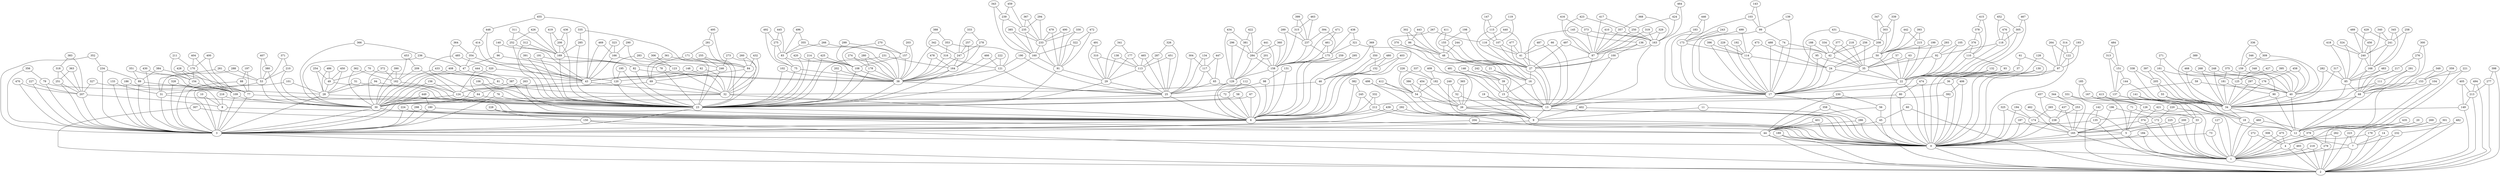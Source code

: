 graph{
   36 -- 0;
   106 -- 23;
   162 -- 30;
   232 -- 2;
   302 -- 48;
   372 -- 30;
   442 -- 50;
   494 -- 213;
   37 -- 22;
   107 -- 41;
   163 -- 87;
   233 -- 160;
   303 -- 208;
   373 -- 163;
   37 -- 0;
   107 -- 27;
   163 -- 13;
   233 -- 91;
   303 -- 50;
   373 -- 87;
   443 -- 48;
   38 -- 25;
   108 -- 38;
   164 -- 38;
   234 -- 89;
   304 -- 117;
   374 -- 165;
   38 -- 23;
   108 -- 23;
   164 -- 23;
   234 -- 3;
   304 -- 25;
   374 -- 1;
   444 -- 124;
   39 -- 15;
   109 -- 30;
   165 -- 0;
   235 -- 233;
   305 -- 118;
   375 -- 181;
   39 -- 13;
   109 -- 3;
   165 -- 1;
   235 -- 160;
   305 -- 22;
   375 -- 90;
   445 -- 83;
   478 -- 164;
   40 -- 34;
   110 -- 93;
   166 -- 123;
   236 -- 47;
   306 -- 123;
   376 -- 110;
   40 -- 12;
   110 -- 22;
   166 -- 43;
   236 -- 30;
   306 -- 32;
   376 -- 22;
   446 -- 173;
   446 -- 183;
   41 -- 27;
   111 -- 68;
   167 -- 126;
   237 -- 175;
   307 -- 150;
   377 -- 42;
   41 -- 13;
   111 -- 34;
   167 -- 33;
   237 -- 158;
   307 -- 2;
   377 -- 35;
   447 -- 65;
   495 -- 281;
   42 -- 35;
   112 -- 72;
   168 -- 85;
   238 -- 165;
   308 -- 4;
   378 -- 376;
   42 -- 17;
   112 -- 6;
   168 -- 68;
   238 -- 0;
   308 -- 1;
   378 -- 110;
   448 -- 43;
   462 -- 238;
   43 -- 32;
   113 -- 29;
   169 -- 78;
   239 -- 235;
   309 -- 159;
   379 -- 279;
   43 -- 30;
   113 -- 25;
   169 -- 23;
   239 -- 160;
   309 -- 40;
   379 -- 1;
   449 -- 3;
   44 -- 0;
   114 -- 24;
   170 -- 154;
   240 -- 168;
   310 -- 113;
   380 -- 53;
   44 -- 2;
   114 -- 17;
   170 -- 109;
   240 -- 85;
   310 -- 29;
   380 -- 30;
   450 -- 28;
   479 -- 233;
   45 -- 44;
   115 -- 107;
   171 -- 84;
   241 -- 240;
   311 -- 252;
   381 -- 284;
   45 -- 2;
   115 -- 27;
   171 -- 69;
   241 -- 168;
   311 -- 169;
   381 -- 129;
   451 -- 25;
   46 -- 25;
   116 -- 41;
   172 -- 165;
   242 -- 39;
   312 -- 169;
   382 -- 245;
   46 -- 6;
   116 -- 13;
   172 -- 1;
   242 -- 13;
   312 -- 23;
   382 -- 6;
   452 -- 118;
   496 -- 355;
   47 -- 43;
   117 -- 65;
   173 -- 114;
   243 -- 173;
   313 -- 151;
   383 -- 318;
   47 -- 30;
   117 -- 25;
   173 -- 17;
   243 -- 17;
   313 -- 137;
   383 -- 207;
   453 -- 162;
   463 -- 315;
   48 -- 27;
   118 -- 92;
   174 -- 5;
   244 -- 48;
   314 -- 122;
   384 -- 89;
   48 -- 16;
   118 -- 22;
   174 -- 0;
   244 -- 27;
   314 -- 97;
   384 -- 77;
   454 -- 26;
   49 -- 28;
   119 -- 115;
   175 -- 158;
   245 -- 212;
   315 -- 237;
   385 -- 233;
   49 -- 23;
   119 -- 107;
   175 -- 6;
   245 -- 6;
   315 -- 158;
   385 -- 160;
   455 -- 43;
   480 -- 152;
   50 -- 24;
   120 -- 64;
   176 -- 40;
   246 -- 120;
   316 -- 121;
   386 -- 54;
   447 -- 117;
   456 -- 240;
   78 -- 23;
   148 -- 32;
   204 -- 0;
   274 -- 38;
   344 -- 165;
   414 -- 43;
   484 -- 151;
   79 -- 28;
   149 -- 135;
   205 -- 55;
   275 -- 83;
   345 -- 241;
   415 -- 378;
   79 -- 3;
   149 -- 2;
   205 -- 34;
   275 -- 75;
   345 -- 168;
   415 -- 110;
   485 -- 64;
   497 -- 87;
   80 -- 26;
   150 -- 44;
   206 -- 169;
   276 -- 217;
   346 -- 159;
   416 -- 373;
   80 -- 0;
   150 -- 2;
   206 -- 23;
   276 -- 68;
   346 -- 40;
   416 -- 87;
   486 -- 28;
   81 -- 32;
   151 -- 144;
   207 -- 8;
   277 -- 213;
   347 -- 303;
   417 -- 250;
   81 -- 30;
   151 -- 137;
   207 -- 3;
   277 -- 2;
   347 -- 208;
   417 -- 87;
   487 -- 13;
   4 -- 2;
   82 -- 38;
   152 -- 46;
   208 -- 50;
   278 -- 247;
   348 -- 125;
   418 -- 240;
   82 -- 23;
   152 -- 6;
   208 -- 24;
   278 -- 164;
   348 -- 40;
   418 -- 85;
   481 -- 39;
   488 -- 17;
   448 -- 414;
   83 -- 75;
   153 -- 40;
   209 -- 162;
   279 -- 1;
   349 -- 153;
   419 -- 206;
   83 -- 38;
   153 -- 12;
   209 -- 124;
   279 -- 2;
   349 -- 12;
   419 -- 169;
   489 -- 240;
   84 -- 69;
   154 -- 109;
   210 -- 53;
   280 -- 178;
   350 -- 152;
   420 -- 108;
   84 -- 32;
   154 -- 3;
   210 -- 30;
   280 -- 38;
   350 -- 46;
   420 -- 23;
   490 -- 91;
   3 -- 2;
   85 -- 68;
   155 -- 48;
   211 -- 170;
   281 -- 171;
   351 -- 89;
   85 -- 34;
   155 -- 27;
   211 -- 154;
   7 -- 2;
   281 -- 84;
   351 -- 77;
   421 -- 1;
   491 -- 29;
   7 -- 1;
   86 -- 48;
   156 -- 124;
   212 -- 6;
   282 -- 85;
   352 -- 234;
   422 -- 381;
   86 -- 16;
   156 -- 30;
   212 -- 0;
   9 -- 0;
   282 -- 34;
   352 -- 3;
   422 -- 284;
   492 -- 75;
   6 -- 0;
   87 -- 27;
   157 -- 108;
   213 -- 149;
   6 -- 3;
   283 -- 246;
   353 -- 316;
   87 -- 13;
   157 -- 38;
   213 -- 2;
   9 -- 3;
   283 -- 120;
   353 -- 121;
   423 -- 87;
   482 -- 232;
   493 -- 2;
   449 -- 180;
   88 -- 77;
   158 -- 129;
   214 -- 108;
   5 -- 1;
   284 -- 158;
   354 -- 47;
   88 -- 3;
   158 -- 6;
   214 -- 23;
   284 -- 129;
   354 -- 43;
   424 -- 163;
   494 -- 2;
   5 -- 0;
   89 -- 77;
   159 -- 125;
   215 -- 50;
   285 -- 169;
   355 -- 83;
   425 -- 108;
   89 -- 3;
   159 -- 40;
   215 -- 22;
   8 -- 3;
   285 -- 23;
   355 -- 38;
   425 -- 23;
   495 -- 84;
   4 -- 1;
   90 -- 34;
   160 -- 91;
   216 -- 8;
   286 -- 44;
   356 -- 79;
   426 -- 252;
   90 -- 12;
   160 -- 23;
   216 -- 6;
   8 -- 6;
   286 -- 0;
   356 -- 3;
   426 -- 169;
   496 -- 83;
   3 -- 0;
   91 -- 29;
   161 -- 125;
   217 -- 85;
   287 -- 113;
   357 -- 163;
   427 -- 125;
   91 -- 23;
   161 -- 34;
   217 -- 68;
   287 -- 25;
   357 -- 87;
   427 -- 40;
   1 -- 2;
   497 -- 27;
   0 -- 2;
   92 -- 35;
   162 -- 124;
   218 -- 42;
   288 -- 53;
   358 -- 286;
   428 -- 154;
   483 -- 85;
   498 -- 54;
   450 -- 49;
   0 -- 1;
   467 -- 305;
   451 -- 113;
   468 -- 176;
   452 -- 305;
   469 -- 166;
   50 -- 22;
   120 -- 23;
   176 -- 34;
   246 -- 23;
   316 -- 38;
   386 -- 26;
   456 -- 168;
   51 -- 28;
   121 -- 38;
   177 -- 113;
   247 -- 164;
   317 -- 85;
   387 -- 124;
   51 -- 23;
   121 -- 25;
   177 -- 29;
   247 -- 38;
   317 -- 34;
   387 -- 6;
   453 -- 209;
   457 -- 238;
   52 -- 26;
   122 -- 97;
   178 -- 38;
   248 -- 176;
   318 -- 251;
   388 -- 353;
   52 -- 9;
   122 -- 0;
   178 -- 23;
   248 -- 34;
   318 -- 207;
   388 -- 316;
   458 -- 40;
   53 -- 31;
   123 -- 43;
   179 -- 4;
   249 -- 52;
   319 -- 163;
   389 -- 248;
   53 -- 30;
   123 -- 32;
   179 -- 2;
   249 -- 9;
   319 -- 87;
   389 -- 34;
   459 -- 235;
   54 -- 26;
   124 -- 30;
   180 -- 6;
   250 -- 163;
   320 -- 120;
   390 -- 162;
   54 -- 9;
   124 -- 6;
   180 -- 3;
   250 -- 87;
   320 -- 64;
   390 -- 30;
   460 -- 1;
   55 -- 34;
   125 -- 40;
   181 -- 90;
   251 -- 207;
   321 -- 175;
   391 -- 82;
   55 -- 18;
   125 -- 34;
   181 -- 34;
   251 -- 3;
   321 -- 6;
   391 -- 23;
   461 -- 158;
   56 -- 45;
   126 -- 33;
   182 -- 54;
   252 -- 169;
   322 -- 160;
   392 -- 212;
   56 -- 44;
   126 -- 5;
   182 -- 26;
   252 -- 23;
   322 -- 91;
   392 -- 0;
   454 -- 54;
   462 -- 165;
   57 -- 35;
   127 -- 73;
   183 -- 173;
   253 -- 238;
   323 -- 166;
   393 -- 215;
   57 -- 22;
   127 -- 1;
   183 -- 17;
   253 -- 165;
   323 -- 43;
   393 -- 50;
   463 -- 237;
   58 -- 23;
   128 -- 97;
   184 -- 0;
   254 -- 49;
   324 -- 240;
   394 -- 237;
   58 -- 6;
   128 -- 36;
   184 -- 1;
   254 -- 28;
   324 -- 85;
   394 -- 175;
   464 -- 163;
   59 -- 40;
   129 -- 32;
   185 -- 167;
   255 -- 246;
   325 -- 174;
   395 -- 125;
   59 -- 12;
   129 -- 6;
   185 -- 126;
   255 -- 23;
   325 -- 0;
   395 -- 40;
   465 -- 25;
   60 -- 45;
   130 -- 36;
   186 -- 109;
   256 -- 42;
   326 -- 287;
   396 -- 114;
   60 -- 2;
   130 -- 0;
   186 -- 3;
   256 -- 35;
   326 -- 25;
   396 -- 17;
   466 -- 38;
   61 -- 37;
   131 -- 98;
   187 -- 165;
   257 -- 247;
   327 -- 207;
   397 -- 205;
   61 -- 0;
   131 -- 6;
   187 -- 0;
   257 -- 164;
   327 -- 8;
   397 -- 34;
   455 -- 448;
   467 -- 22;
   62 -- 43;
   132 -- 22;
   188 -- 42;
   258 -- 241;
   328 -- 109;
   398 -- 277;
   62 -- 32;
   132 -- 0;
   188 -- 17;
   258 -- 168;
   328 -- 3;
   398 -- 2;
   468 -- 34;
   63 -- 35;
   133 -- 31;
   189 -- 0;
   259 -- 158;
   329 -- 163;
   399 -- 315;
   63 -- 22;
   133 -- 3;
   189 -- 2;
   259 -- 6;
   329 -- 87;
   399 -- 237;
   469 -- 43;
   64 -- 23;
   134 -- 117;
   190 -- 121;
   260 -- 84;
   330 -- 233;
   400 -- 170;
   470 -- 207;
   22 -- 0;
   92 -- 22;
   218 -- 35;
   288 -- 31;
   358 -- 44;
   23 -- 6;
   93 -- 22;
   219 -- 1;
   289 -- 237;
   359 -- 153;
   23 -- 3;
   93 -- 0;
   219 -- 2;
   289 -- 158;
   359 -- 12;
   24 -- 22;
   94 -- 28;
   220 -- 172;
   290 -- 166;
   360 -- 284;
   24 -- 17;
   94 -- 23;
   220 -- 1;
   290 -- 123;
   360 -- 158;
   464 -- 424;
   25 -- 23;
   95 -- 35;
   221 -- 153;
   291 -- 111;
   361 -- 84;
   25 -- 6;
   95 -- 17;
   221 -- 12;
   291 -- 68;
   361 -- 69;
   26 -- 9;
   96 -- 47;
   222 -- 121;
   292 -- 9;
   362 -- 162;
   26 -- 0;
   96 -- 43;
   222 -- 38;
   292 -- 3;
   362 -- 30;
   27 -- 16;
   97 -- 36;
   223 -- 7;
   293 -- 92;
   363 -- 251;
   27 -- 13;
   97 -- 0;
   223 -- 2;
   293 -- 35;
   363 -- 207;
   28 -- 23;
   98 -- 72;
   224 -- 6;
   294 -- 235;
   364 -- 354;
   28 -- 3;
   98 -- 6;
   224 -- 3;
   294 -- 233;
   364 -- 47;
   29 -- 25;
   99 -- 74;
   225 -- 165;
   295 -- 158;
   365 -- 52;
   29 -- 23;
   99 -- 17;
   225 -- 1;
   295 -- 6;
   365 -- 26;
   30 -- 6;
   100 -- 27;
   226 -- 182;
   296 -- 284;
   366 -- 236;
   30 -- 3;
   100 -- 13;
   226 -- 54;
   296 -- 129;
   366 -- 30;
   31 -- 30;
   101 -- 28;
   227 -- 207;
   297 -- 40;
   367 -- 235;
   31 -- 3;
   101 -- 3;
   227 -- 3;
   297 -- 34;
   367 -- 233;
   32 -- 30;
   102 -- 38;
   228 -- 150;
   298 -- 6;
   368 -- 357;
   32 -- 6;
   102 -- 23;
   228 -- 44;
   298 -- 3;
   368 -- 163;
   33 -- 5;
   103 -- 99;
   229 -- 114;
   299 -- 157;
   369 -- 350;
   33 -- 1;
   103 -- 17;
   229 -- 17;
   299 -- 108;
   369 -- 46;
   34 -- 18;
   104 -- 68;
   230 -- 56;
   300 -- 276;
   370 -- 48;
   485 -- 320;
   34 -- 12;
   104 -- 12;
   230 -- 44;
   300 -- 68;
   370 -- 16;
   35 -- 22;
   105 -- 92;
   231 -- 164;
   301 -- 179;
   371 -- 210;
   35 -- 17;
   105 -- 22;
   231 -- 23;
   301 -- 2;
   371 -- 53;
   36 -- 17;
   106 -- 76;
   232 -- 7;
   302 -- 86;
   372 -- 162;
   428 -- 109;
   498 -- 9;
   429 -- 241;
   499 -- 173;
   429 -- 240;
   499 -- 114;
   430 -- 154;
   430 -- 3;
   431 -- 208;
   486 -- 49;
   431 -- 24;
   432 -- 84;
   432 -- 32;
   433 -- 81;
   433 -- 30;
   434 -- 381;
   434 -- 129;
   435 -- 379;
   435 -- 279;
   16 -- 15;
   436 -- 206;
   487 -- 41;
   16 -- 13;
   436 -- 169;
   17 -- 13;
   437 -- 238;
   17 -- 0;
   437 -- 165;
   18 -- 12;
   438 -- 321;
   18 -- 1;
   438 -- 175;
   471 -- 461;
   19 -- 13;
   439 -- 6;
   19 -- 9;
   439 -- 0;
   20 -- 12;
   440 -- 116;
   20 -- 7;
   440 -- 41;
   21 -- 16;
   441 -- 284;
   488 -- 42;
   21 -- 15;
   441 -- 158;
   465 -- 113;
   22 -- 17;
   442 -- 215;
   64 -- 3;
   134 -- 25;
   190 -- 25;
   260 -- 32;
   330 -- 91;
   400 -- 109;
   470 -- 3;
   65 -- 25;
   135 -- 44;
   191 -- 82;
   261 -- 53;
   331 -- 126;
   401 -- 44;
   65 -- 6;
   135 -- 2;
   191 -- 23;
   261 -- 31;
   331 -- 5;
   401 -- 0;
   471 -- 158;
   472 -- 322;
   66 -- 41;
   136 -- 100;
   192 -- 114;
   262 -- 4;
   332 -- 212;
   402 -- 9;
   66 -- 13;
   136 -- 27;
   192 -- 17;
   262 -- 2;
   332 -- 6;
   402 -- 0;
   472 -- 91;
   67 -- 23;
   137 -- 34;
   193 -- 122;
   263 -- 124;
   333 -- 278;
   403 -- 152;
   67 -- 6;
   137 -- 18;
   193 -- 97;
   263 -- 6;
   333 -- 247;
   403 -- 6;
   473 -- 24;
   489 -- 456;
   68 -- 34;
   138 -- 113;
   194 -- 174;
   264 -- 122;
   334 -- 42;
   404 -- 170;
   68 -- 12;
   138 -- 29;
   194 -- 0;
   264 -- 97;
   334 -- 35;
   404 -- 109;
   474 -- 0;
   69 -- 32;
   139 -- 99;
   195 -- 120;
   265 -- 174;
   335 -- 285;
   405 -- 213;
   69 -- 30;
   139 -- 17;
   195 -- 23;
   265 -- 5;
   335 -- 23;
   405 -- 149;
   475 -- 1;
   70 -- 49;
   140 -- 96;
   196 -- 172;
   266 -- 83;
   336 -- 309;
   406 -- 392;
   70 -- 23;
   140 -- 43;
   196 -- 165;
   266 -- 38;
   336 -- 159;
   406 -- 0;
   473 -- 114;
   476 -- 22;
   421 -- 374;
   71 -- 33;
   141 -- 34;
   197 -- 88;
   267 -- 116;
   337 -- 182;
   407 -- 380;
   71 -- 5;
   141 -- 18;
   197 -- 77;
   267 -- 13;
   337 -- 54;
   407 -- 53;
   477 -- 27;
   72 -- 30;
   142 -- 135;
   198 -- 155;
   268 -- 176;
   338 -- 205;
   408 -- 81;
   72 -- 6;
   142 -- 2;
   198 -- 27;
   268 -- 34;
   338 -- 34;
   408 -- 30;
   478 -- 38;
   490 -- 233;
   73 -- 0;
   143 -- 103;
   199 -- 50;
   269 -- 179;
   339 -- 303;
   409 -- 182;
   73 -- 1;
   143 -- 99;
   199 -- 22;
   269 -- 4;
   339 -- 50;
   409 -- 26;
   457 -- 253;
   479 -- 91;
   74 -- 42;
   144 -- 137;
   200 -- 5;
   270 -- 157;
   340 -- 241;
   410 -- 163;
   74 -- 17;
   144 -- 34;
   200 -- 1;
   270 -- 108;
   340 -- 240;
   410 -- 87;
   480 -- 46;
   75 -- 38;
   145 -- 136;
   201 -- 158;
   271 -- 161;
   341 -- 177;
   411 -- 155;
   75 -- 23;
   145 -- 27;
   201 -- 129;
   271 -- 125;
   341 -- 29;
   411 -- 27;
   481 -- 15;
   474 -- 80;
   76 -- 23;
   146 -- 39;
   202 -- 38;
   272 -- 4;
   342 -- 247;
   412 -- 54;
   76 -- 3;
   146 -- 15;
   202 -- 23;
   272 -- 1;
   342 -- 38;
   412 -- 9;
   461 -- 175;
   482 -- 2;
   77 -- 23;
   147 -- 115;
   203 -- 157;
   273 -- 246;
   343 -- 239;
   413 -- 126;
   77 -- 3;
   147 -- 107;
   203 -- 38;
   273 -- 23;
   343 -- 160;
   413 -- 33;
   483 -- 68;
   491 -- 310;
   78 -- 38;
   148 -- 43;
   204 -- 3;
   274 -- 178;
   344 -- 253;
   414 -- 354;
   484 -- 313;
   458 -- 176;
   15 -- 9;
   13 -- 0;
   13 -- 9;
   15 -- 13;
   12 -- 1;
   475 -- 4;
   423 -- 357;
   12 -- 7;
   14 -- 2;
   11 -- 0;
   11 -- 9;
   14 -- 7;
   492 -- 275;
   10 -- 3;
   459 -- 239;
   10 -- 8;
   476 -- 118;
   424 -- 250;
   443 -- 86;
   493 -- 1;
   466 -- 121;
   460 -- 379;
   445 -- 275;
   477 -- 41;
   444 -- 387;
}